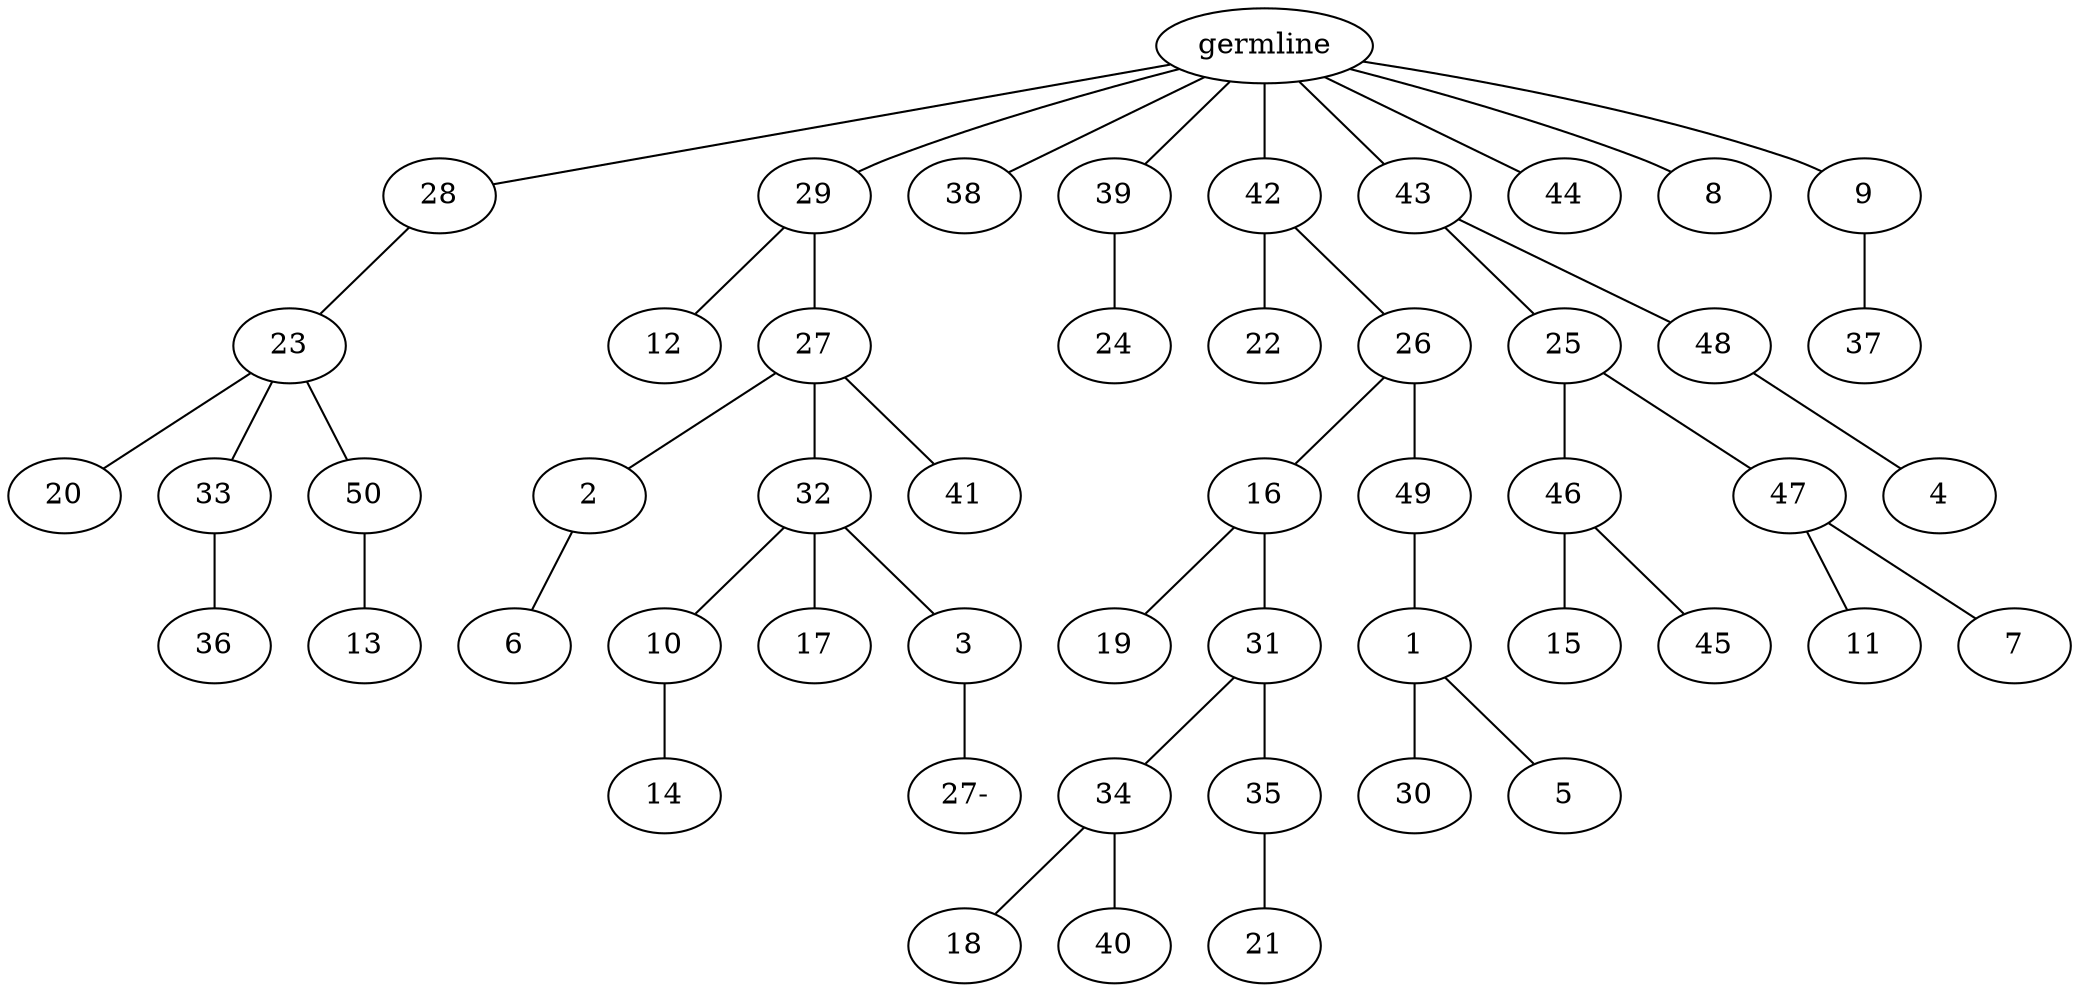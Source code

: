 graph tree {
    "139928611594144" [label="germline"];
    "139928611598144" [label="28"];
    "139928611611024" [label="23"];
    "139928611611216" [label="20"];
    "139928611611504" [label="33"];
    "139928611612128" [label="36"];
    "139928611611360" [label="50"];
    "139928611611888" [label="13"];
    "139928611611792" [label="29"];
    "139928611612992" [label="12"];
    "139928611610688" [label="27"];
    "139928611611696" [label="2"];
    "139928611612224" [label="6"];
    "139928611612848" [label="32"];
    "139928611612464" [label="10"];
    "139928611612656" [label="14"];
    "139928611612368" [label="17"];
    "139928611612416" [label="3"];
    "139928611598000" [label="27-"];
    "139928611612608" [label="41"];
    "139928611613184" [label="38"];
    "139928611613952" [label="39"];
    "139928611613664" [label="24"];
    "139928611613328" [label="42"];
    "139928611610880" [label="22"];
    "139928611613376" [label="26"];
    "139928611612944" [label="16"];
    "139928611613904" [label="19"];
    "139928611613808" [label="31"];
    "139928611614384" [label="34"];
    "139928611098736" [label="18"];
    "139928611098880" [label="40"];
    "139928611614576" [label="35"];
    "139928611098928" [label="21"];
    "139928611614144" [label="49"];
    "139928611614288" [label="1"];
    "139928611098832" [label="30"];
    "139928611099168" [label="5"];
    "139928611614048" [label="43"];
    "139928611612896" [label="25"];
    "139928611614480" [label="46"];
    "139928611099840" [label="15"];
    "139928611100128" [label="45"];
    "139928611613712" [label="47"];
    "139928611099024" [label="11"];
    "139928611099408" [label="7"];
    "139928611613568" [label="48"];
    "139928611100704" [label="4"];
    "139928611613280" [label="44"];
    "139928611614528" [label="8"];
    "139928611614672" [label="9"];
    "139928611100224" [label="37"];
    "139928611594144" -- "139928611598144";
    "139928611594144" -- "139928611611792";
    "139928611594144" -- "139928611613184";
    "139928611594144" -- "139928611613952";
    "139928611594144" -- "139928611613328";
    "139928611594144" -- "139928611614048";
    "139928611594144" -- "139928611613280";
    "139928611594144" -- "139928611614528";
    "139928611594144" -- "139928611614672";
    "139928611598144" -- "139928611611024";
    "139928611611024" -- "139928611611216";
    "139928611611024" -- "139928611611504";
    "139928611611024" -- "139928611611360";
    "139928611611504" -- "139928611612128";
    "139928611611360" -- "139928611611888";
    "139928611611792" -- "139928611612992";
    "139928611611792" -- "139928611610688";
    "139928611610688" -- "139928611611696";
    "139928611610688" -- "139928611612848";
    "139928611610688" -- "139928611612608";
    "139928611611696" -- "139928611612224";
    "139928611612848" -- "139928611612464";
    "139928611612848" -- "139928611612368";
    "139928611612848" -- "139928611612416";
    "139928611612464" -- "139928611612656";
    "139928611612416" -- "139928611598000";
    "139928611613952" -- "139928611613664";
    "139928611613328" -- "139928611610880";
    "139928611613328" -- "139928611613376";
    "139928611613376" -- "139928611612944";
    "139928611613376" -- "139928611614144";
    "139928611612944" -- "139928611613904";
    "139928611612944" -- "139928611613808";
    "139928611613808" -- "139928611614384";
    "139928611613808" -- "139928611614576";
    "139928611614384" -- "139928611098736";
    "139928611614384" -- "139928611098880";
    "139928611614576" -- "139928611098928";
    "139928611614144" -- "139928611614288";
    "139928611614288" -- "139928611098832";
    "139928611614288" -- "139928611099168";
    "139928611614048" -- "139928611612896";
    "139928611614048" -- "139928611613568";
    "139928611612896" -- "139928611614480";
    "139928611612896" -- "139928611613712";
    "139928611614480" -- "139928611099840";
    "139928611614480" -- "139928611100128";
    "139928611613712" -- "139928611099024";
    "139928611613712" -- "139928611099408";
    "139928611613568" -- "139928611100704";
    "139928611614672" -- "139928611100224";
}
